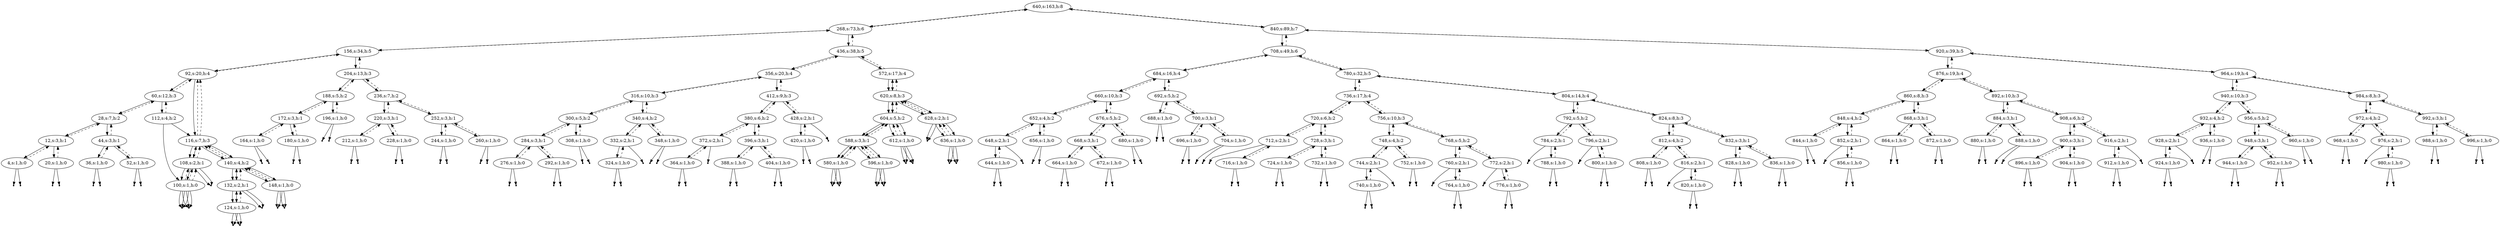 digraph Blahblah{
{rank = same ; "640"};
nulll4 [shape=point];
4 -> nulll4;
4[label="4,s:1,h:0"];
4 -> 12[style=dashed];
nullr4 [shape=point];
4 -> nullr4;
12 -> 4;
12[label="12,s:3,h:1"];
12 -> 28[style=dashed];
nulll20 [shape=point];
20 -> nulll20;
20[label="20,s:1,h:0"];
20 -> 12[style=dashed];
nullr20 [shape=point];
20 -> nullr20;
12 -> 20;
28 -> 12;
28[label="28,s:7,h:2"];
28 -> 60[style=dashed];
nulll36 [shape=point];
36 -> nulll36;
36[label="36,s:1,h:0"];
36 -> 44[style=dashed];
nullr36 [shape=point];
36 -> nullr36;
44 -> 36;
44[label="44,s:3,h:1"];
44 -> 28[style=dashed];
nulll52 [shape=point];
52 -> nulll52;
52[label="52,s:1,h:0"];
52 -> 44[style=dashed];
nullr52 [shape=point];
52 -> nullr52;
44 -> 52;
28 -> 44;
60 -> 28;
60[label="60,s:12,h:3"];
60 -> 92[style=dashed];
nulll100 [shape=point];
100 -> nulll100;
100[label="100,s:1,h:0"];
100 -> 108[style=dashed];
nullr100 [shape=point];
100 -> nullr100;
112 -> 100;
112[label="112,s:4,h:2"];
112 -> 60[style=dashed];
nulll100 [shape=point];
100 -> nulll100;
100[label="100,s:1,h:0"];
100 -> 108[style=dashed];
nullr100 [shape=point];
100 -> nullr100;
108 -> 100;
108[label="108,s:2,h:1"];
108 -> 116[style=dashed];
nullr108 [shape=point];
108 -> nullr108;
116 -> 108;
116[label="116,s:7,h:3"];
116 -> 92[style=dashed];
nulll124 [shape=point];
124 -> nulll124;
124[label="124,s:1,h:0"];
124 -> 132[style=dashed];
nullr124 [shape=point];
124 -> nullr124;
132 -> 124;
132[label="132,s:2,h:1"];
132 -> 140[style=dashed];
nullr132 [shape=point];
132 -> nullr132;
140 -> 132;
140[label="140,s:4,h:2"];
140 -> 116[style=dashed];
nulll148 [shape=point];
148 -> nulll148;
148[label="148,s:1,h:0"];
148 -> 140[style=dashed];
nullr148 [shape=point];
148 -> nullr148;
140 -> 148;
116 -> 140;
112 -> 116;
60 -> 112;
92 -> 60;
92[label="92,s:20,h:4"];
92 -> 156[style=dashed];
nulll100 [shape=point];
100 -> nulll100;
100[label="100,s:1,h:0"];
100 -> 108[style=dashed];
nullr100 [shape=point];
100 -> nullr100;
108 -> 100;
108[label="108,s:2,h:1"];
108 -> 116[style=dashed];
nullr108 [shape=point];
108 -> nullr108;
116 -> 108;
116[label="116,s:7,h:3"];
116 -> 92[style=dashed];
nulll124 [shape=point];
124 -> nulll124;
124[label="124,s:1,h:0"];
124 -> 132[style=dashed];
nullr124 [shape=point];
124 -> nullr124;
132 -> 124;
132[label="132,s:2,h:1"];
132 -> 140[style=dashed];
nullr132 [shape=point];
132 -> nullr132;
140 -> 132;
140[label="140,s:4,h:2"];
140 -> 116[style=dashed];
nulll148 [shape=point];
148 -> nulll148;
148[label="148,s:1,h:0"];
148 -> 140[style=dashed];
nullr148 [shape=point];
148 -> nullr148;
140 -> 148;
116 -> 140;
92 -> 116;
156 -> 92;
156[label="156,s:34,h:5"];
156 -> 268[style=dashed];
nulll164 [shape=point];
164 -> nulll164;
164[label="164,s:1,h:0"];
164 -> 172[style=dashed];
nullr164 [shape=point];
164 -> nullr164;
172 -> 164;
172[label="172,s:3,h:1"];
172 -> 188[style=dashed];
nulll180 [shape=point];
180 -> nulll180;
180[label="180,s:1,h:0"];
180 -> 172[style=dashed];
nullr180 [shape=point];
180 -> nullr180;
172 -> 180;
188 -> 172;
188[label="188,s:5,h:2"];
188 -> 204[style=dashed];
nulll196 [shape=point];
196 -> nulll196;
196[label="196,s:1,h:0"];
196 -> 188[style=dashed];
nullr196 [shape=point];
196 -> nullr196;
188 -> 196;
204 -> 188;
204[label="204,s:13,h:3"];
204 -> 156[style=dashed];
nulll212 [shape=point];
212 -> nulll212;
212[label="212,s:1,h:0"];
212 -> 220[style=dashed];
nullr212 [shape=point];
212 -> nullr212;
220 -> 212;
220[label="220,s:3,h:1"];
220 -> 236[style=dashed];
nulll228 [shape=point];
228 -> nulll228;
228[label="228,s:1,h:0"];
228 -> 220[style=dashed];
nullr228 [shape=point];
228 -> nullr228;
220 -> 228;
236 -> 220;
236[label="236,s:7,h:2"];
236 -> 204[style=dashed];
nulll244 [shape=point];
244 -> nulll244;
244[label="244,s:1,h:0"];
244 -> 252[style=dashed];
nullr244 [shape=point];
244 -> nullr244;
252 -> 244;
252[label="252,s:3,h:1"];
252 -> 236[style=dashed];
nulll260 [shape=point];
260 -> nulll260;
260[label="260,s:1,h:0"];
260 -> 252[style=dashed];
nullr260 [shape=point];
260 -> nullr260;
252 -> 260;
236 -> 252;
204 -> 236;
156 -> 204;
268 -> 156;
268[label="268,s:73,h:6"];
268 -> 640[style=dashed];
nulll276 [shape=point];
276 -> nulll276;
276[label="276,s:1,h:0"];
276 -> 284[style=dashed];
nullr276 [shape=point];
276 -> nullr276;
284 -> 276;
284[label="284,s:3,h:1"];
284 -> 300[style=dashed];
nulll292 [shape=point];
292 -> nulll292;
292[label="292,s:1,h:0"];
292 -> 284[style=dashed];
nullr292 [shape=point];
292 -> nullr292;
284 -> 292;
300 -> 284;
300[label="300,s:5,h:2"];
300 -> 316[style=dashed];
nulll308 [shape=point];
308 -> nulll308;
308[label="308,s:1,h:0"];
308 -> 300[style=dashed];
nullr308 [shape=point];
308 -> nullr308;
300 -> 308;
316 -> 300;
316[label="316,s:10,h:3"];
316 -> 356[style=dashed];
nulll324 [shape=point];
324 -> nulll324;
324[label="324,s:1,h:0"];
324 -> 332[style=dashed];
nullr324 [shape=point];
324 -> nullr324;
332 -> 324;
332[label="332,s:2,h:1"];
332 -> 340[style=dashed];
nullr332 [shape=point];
332 -> nullr332;
340 -> 332;
340[label="340,s:4,h:2"];
340 -> 316[style=dashed];
nulll348 [shape=point];
348 -> nulll348;
348[label="348,s:1,h:0"];
348 -> 340[style=dashed];
nullr348 [shape=point];
348 -> nullr348;
340 -> 348;
316 -> 340;
356 -> 316;
356[label="356,s:20,h:4"];
356 -> 436[style=dashed];
nulll364 [shape=point];
364 -> nulll364;
364[label="364,s:1,h:0"];
364 -> 372[style=dashed];
nullr364 [shape=point];
364 -> nullr364;
372 -> 364;
372[label="372,s:2,h:1"];
372 -> 380[style=dashed];
nullr372 [shape=point];
372 -> nullr372;
380 -> 372;
380[label="380,s:6,h:2"];
380 -> 412[style=dashed];
nulll388 [shape=point];
388 -> nulll388;
388[label="388,s:1,h:0"];
388 -> 396[style=dashed];
nullr388 [shape=point];
388 -> nullr388;
396 -> 388;
396[label="396,s:3,h:1"];
396 -> 380[style=dashed];
nulll404 [shape=point];
404 -> nulll404;
404[label="404,s:1,h:0"];
404 -> 396[style=dashed];
nullr404 [shape=point];
404 -> nullr404;
396 -> 404;
380 -> 396;
412 -> 380;
412[label="412,s:9,h:3"];
412 -> 356[style=dashed];
nulll420 [shape=point];
420 -> nulll420;
420[label="420,s:1,h:0"];
420 -> 428[style=dashed];
nullr420 [shape=point];
420 -> nullr420;
428 -> 420;
428[label="428,s:2,h:1"];
428 -> 412[style=dashed];
nullr428 [shape=point];
428 -> nullr428;
412 -> 428;
356 -> 412;
436 -> 356;
436[label="436,s:38,h:5"];
436 -> 268[style=dashed];
nulll580 [shape=point];
580 -> nulll580;
580[label="580,s:1,h:0"];
580 -> 588[style=dashed];
nullr580 [shape=point];
580 -> nullr580;
588 -> 580;
588[label="588,s:3,h:1"];
588 -> 604[style=dashed];
nulll596 [shape=point];
596 -> nulll596;
596[label="596,s:1,h:0"];
596 -> 588[style=dashed];
nullr596 [shape=point];
596 -> nullr596;
588 -> 596;
604 -> 588;
604[label="604,s:5,h:2"];
604 -> 620[style=dashed];
nulll612 [shape=point];
612 -> nulll612;
612[label="612,s:1,h:0"];
612 -> 604[style=dashed];
nullr612 [shape=point];
612 -> nullr612;
604 -> 612;
620 -> 604;
620[label="620,s:8,h:3"];
620 -> 572[style=dashed];
nulll628 [shape=point];
628 -> nulll628;
628[label="628,s:2,h:1"];
628 -> 620[style=dashed];
nulll636 [shape=point];
636 -> nulll636;
636[label="636,s:1,h:0"];
636 -> 628[style=dashed];
nullr636 [shape=point];
636 -> nullr636;
628 -> 636;
620 -> 628;
572 -> 620;
572[label="572,s:17,h:4"];
572 -> 436[style=dashed];
nulll580 [shape=point];
580 -> nulll580;
580[label="580,s:1,h:0"];
580 -> 588[style=dashed];
nullr580 [shape=point];
580 -> nullr580;
588 -> 580;
588[label="588,s:3,h:1"];
588 -> 604[style=dashed];
nulll596 [shape=point];
596 -> nulll596;
596[label="596,s:1,h:0"];
596 -> 588[style=dashed];
nullr596 [shape=point];
596 -> nullr596;
588 -> 596;
604 -> 588;
604[label="604,s:5,h:2"];
604 -> 620[style=dashed];
nulll612 [shape=point];
612 -> nulll612;
612[label="612,s:1,h:0"];
612 -> 604[style=dashed];
nullr612 [shape=point];
612 -> nullr612;
604 -> 612;
620 -> 604;
620[label="620,s:8,h:3"];
620 -> 572[style=dashed];
nulll628 [shape=point];
628 -> nulll628;
628[label="628,s:2,h:1"];
628 -> 620[style=dashed];
nulll636 [shape=point];
636 -> nulll636;
636[label="636,s:1,h:0"];
636 -> 628[style=dashed];
nullr636 [shape=point];
636 -> nullr636;
628 -> 636;
620 -> 628;
572 -> 620;
436 -> 572;
268 -> 436;
640 -> 268;
640[label="640,s:163,h:8"];
nulll644 [shape=point];
644 -> nulll644;
644[label="644,s:1,h:0"];
644 -> 648[style=dashed];
nullr644 [shape=point];
644 -> nullr644;
648 -> 644;
648[label="648,s:2,h:1"];
648 -> 652[style=dashed];
nullr648 [shape=point];
648 -> nullr648;
652 -> 648;
652[label="652,s:4,h:2"];
652 -> 660[style=dashed];
nulll656 [shape=point];
656 -> nulll656;
656[label="656,s:1,h:0"];
656 -> 652[style=dashed];
nullr656 [shape=point];
656 -> nullr656;
652 -> 656;
660 -> 652;
660[label="660,s:10,h:3"];
660 -> 684[style=dashed];
nulll664 [shape=point];
664 -> nulll664;
664[label="664,s:1,h:0"];
664 -> 668[style=dashed];
nullr664 [shape=point];
664 -> nullr664;
668 -> 664;
668[label="668,s:3,h:1"];
668 -> 676[style=dashed];
nulll672 [shape=point];
672 -> nulll672;
672[label="672,s:1,h:0"];
672 -> 668[style=dashed];
nullr672 [shape=point];
672 -> nullr672;
668 -> 672;
676 -> 668;
676[label="676,s:5,h:2"];
676 -> 660[style=dashed];
nulll680 [shape=point];
680 -> nulll680;
680[label="680,s:1,h:0"];
680 -> 676[style=dashed];
nullr680 [shape=point];
680 -> nullr680;
676 -> 680;
660 -> 676;
684 -> 660;
684[label="684,s:16,h:4"];
684 -> 708[style=dashed];
nulll688 [shape=point];
688 -> nulll688;
688[label="688,s:1,h:0"];
688 -> 692[style=dashed];
nullr688 [shape=point];
688 -> nullr688;
692 -> 688;
692[label="692,s:5,h:2"];
692 -> 684[style=dashed];
nulll696 [shape=point];
696 -> nulll696;
696[label="696,s:1,h:0"];
696 -> 700[style=dashed];
nullr696 [shape=point];
696 -> nullr696;
700 -> 696;
700[label="700,s:3,h:1"];
700 -> 692[style=dashed];
nulll704 [shape=point];
704 -> nulll704;
704[label="704,s:1,h:0"];
704 -> 700[style=dashed];
nullr704 [shape=point];
704 -> nullr704;
700 -> 704;
692 -> 700;
684 -> 692;
708 -> 684;
708[label="708,s:49,h:6"];
708 -> 840[style=dashed];
nulll712 [shape=point];
712 -> nulll712;
712[label="712,s:2,h:1"];
712 -> 720[style=dashed];
nulll716 [shape=point];
716 -> nulll716;
716[label="716,s:1,h:0"];
716 -> 712[style=dashed];
nullr716 [shape=point];
716 -> nullr716;
712 -> 716;
720 -> 712;
720[label="720,s:6,h:2"];
720 -> 736[style=dashed];
nulll724 [shape=point];
724 -> nulll724;
724[label="724,s:1,h:0"];
724 -> 728[style=dashed];
nullr724 [shape=point];
724 -> nullr724;
728 -> 724;
728[label="728,s:3,h:1"];
728 -> 720[style=dashed];
nulll732 [shape=point];
732 -> nulll732;
732[label="732,s:1,h:0"];
732 -> 728[style=dashed];
nullr732 [shape=point];
732 -> nullr732;
728 -> 732;
720 -> 728;
736 -> 720;
736[label="736,s:17,h:4"];
736 -> 780[style=dashed];
nulll740 [shape=point];
740 -> nulll740;
740[label="740,s:1,h:0"];
740 -> 744[style=dashed];
nullr740 [shape=point];
740 -> nullr740;
744 -> 740;
744[label="744,s:2,h:1"];
744 -> 748[style=dashed];
nullr744 [shape=point];
744 -> nullr744;
748 -> 744;
748[label="748,s:4,h:2"];
748 -> 756[style=dashed];
nulll752 [shape=point];
752 -> nulll752;
752[label="752,s:1,h:0"];
752 -> 748[style=dashed];
nullr752 [shape=point];
752 -> nullr752;
748 -> 752;
756 -> 748;
756[label="756,s:10,h:3"];
756 -> 736[style=dashed];
nulll760 [shape=point];
760 -> nulll760;
760[label="760,s:2,h:1"];
760 -> 768[style=dashed];
nulll764 [shape=point];
764 -> nulll764;
764[label="764,s:1,h:0"];
764 -> 760[style=dashed];
nullr764 [shape=point];
764 -> nullr764;
760 -> 764;
768 -> 760;
768[label="768,s:5,h:2"];
768 -> 756[style=dashed];
nulll772 [shape=point];
772 -> nulll772;
772[label="772,s:2,h:1"];
772 -> 768[style=dashed];
nulll776 [shape=point];
776 -> nulll776;
776[label="776,s:1,h:0"];
776 -> 772[style=dashed];
nullr776 [shape=point];
776 -> nullr776;
772 -> 776;
768 -> 772;
756 -> 768;
736 -> 756;
780 -> 736;
780[label="780,s:32,h:5"];
780 -> 708[style=dashed];
nulll784 [shape=point];
784 -> nulll784;
784[label="784,s:2,h:1"];
784 -> 792[style=dashed];
nulll788 [shape=point];
788 -> nulll788;
788[label="788,s:1,h:0"];
788 -> 784[style=dashed];
nullr788 [shape=point];
788 -> nullr788;
784 -> 788;
792 -> 784;
792[label="792,s:5,h:2"];
792 -> 804[style=dashed];
nulll796 [shape=point];
796 -> nulll796;
796[label="796,s:2,h:1"];
796 -> 792[style=dashed];
nulll800 [shape=point];
800 -> nulll800;
800[label="800,s:1,h:0"];
800 -> 796[style=dashed];
nullr800 [shape=point];
800 -> nullr800;
796 -> 800;
792 -> 796;
804 -> 792;
804[label="804,s:14,h:4"];
804 -> 780[style=dashed];
nulll808 [shape=point];
808 -> nulll808;
808[label="808,s:1,h:0"];
808 -> 812[style=dashed];
nullr808 [shape=point];
808 -> nullr808;
812 -> 808;
812[label="812,s:4,h:2"];
812 -> 824[style=dashed];
nulll816 [shape=point];
816 -> nulll816;
816[label="816,s:2,h:1"];
816 -> 812[style=dashed];
nulll820 [shape=point];
820 -> nulll820;
820[label="820,s:1,h:0"];
820 -> 816[style=dashed];
nullr820 [shape=point];
820 -> nullr820;
816 -> 820;
812 -> 816;
824 -> 812;
824[label="824,s:8,h:3"];
824 -> 804[style=dashed];
nulll828 [shape=point];
828 -> nulll828;
828[label="828,s:1,h:0"];
828 -> 832[style=dashed];
nullr828 [shape=point];
828 -> nullr828;
832 -> 828;
832[label="832,s:3,h:1"];
832 -> 824[style=dashed];
nulll836 [shape=point];
836 -> nulll836;
836[label="836,s:1,h:0"];
836 -> 832[style=dashed];
nullr836 [shape=point];
836 -> nullr836;
832 -> 836;
824 -> 832;
804 -> 824;
780 -> 804;
708 -> 780;
840 -> 708;
840[label="840,s:89,h:7"];
840 -> 640[style=dashed];
nulll844 [shape=point];
844 -> nulll844;
844[label="844,s:1,h:0"];
844 -> 848[style=dashed];
nullr844 [shape=point];
844 -> nullr844;
848 -> 844;
848[label="848,s:4,h:2"];
848 -> 860[style=dashed];
nulll852 [shape=point];
852 -> nulll852;
852[label="852,s:2,h:1"];
852 -> 848[style=dashed];
nulll856 [shape=point];
856 -> nulll856;
856[label="856,s:1,h:0"];
856 -> 852[style=dashed];
nullr856 [shape=point];
856 -> nullr856;
852 -> 856;
848 -> 852;
860 -> 848;
860[label="860,s:8,h:3"];
860 -> 876[style=dashed];
nulll864 [shape=point];
864 -> nulll864;
864[label="864,s:1,h:0"];
864 -> 868[style=dashed];
nullr864 [shape=point];
864 -> nullr864;
868 -> 864;
868[label="868,s:3,h:1"];
868 -> 860[style=dashed];
nulll872 [shape=point];
872 -> nulll872;
872[label="872,s:1,h:0"];
872 -> 868[style=dashed];
nullr872 [shape=point];
872 -> nullr872;
868 -> 872;
860 -> 868;
876 -> 860;
876[label="876,s:19,h:4"];
876 -> 920[style=dashed];
nulll880 [shape=point];
880 -> nulll880;
880[label="880,s:1,h:0"];
880 -> 884[style=dashed];
nullr880 [shape=point];
880 -> nullr880;
884 -> 880;
884[label="884,s:3,h:1"];
884 -> 892[style=dashed];
nulll888 [shape=point];
888 -> nulll888;
888[label="888,s:1,h:0"];
888 -> 884[style=dashed];
nullr888 [shape=point];
888 -> nullr888;
884 -> 888;
892 -> 884;
892[label="892,s:10,h:3"];
892 -> 876[style=dashed];
nulll896 [shape=point];
896 -> nulll896;
896[label="896,s:1,h:0"];
896 -> 900[style=dashed];
nullr896 [shape=point];
896 -> nullr896;
900 -> 896;
900[label="900,s:3,h:1"];
900 -> 908[style=dashed];
nulll904 [shape=point];
904 -> nulll904;
904[label="904,s:1,h:0"];
904 -> 900[style=dashed];
nullr904 [shape=point];
904 -> nullr904;
900 -> 904;
908 -> 900;
908[label="908,s:6,h:2"];
908 -> 892[style=dashed];
nulll912 [shape=point];
912 -> nulll912;
912[label="912,s:1,h:0"];
912 -> 916[style=dashed];
nullr912 [shape=point];
912 -> nullr912;
916 -> 912;
916[label="916,s:2,h:1"];
916 -> 908[style=dashed];
nullr916 [shape=point];
916 -> nullr916;
908 -> 916;
892 -> 908;
876 -> 892;
920 -> 876;
920[label="920,s:39,h:5"];
920 -> 840[style=dashed];
nulll924 [shape=point];
924 -> nulll924;
924[label="924,s:1,h:0"];
924 -> 928[style=dashed];
nullr924 [shape=point];
924 -> nullr924;
928 -> 924;
928[label="928,s:2,h:1"];
928 -> 932[style=dashed];
nullr928 [shape=point];
928 -> nullr928;
932 -> 928;
932[label="932,s:4,h:2"];
932 -> 940[style=dashed];
nulll936 [shape=point];
936 -> nulll936;
936[label="936,s:1,h:0"];
936 -> 932[style=dashed];
nullr936 [shape=point];
936 -> nullr936;
932 -> 936;
940 -> 932;
940[label="940,s:10,h:3"];
940 -> 964[style=dashed];
nulll944 [shape=point];
944 -> nulll944;
944[label="944,s:1,h:0"];
944 -> 948[style=dashed];
nullr944 [shape=point];
944 -> nullr944;
948 -> 944;
948[label="948,s:3,h:1"];
948 -> 956[style=dashed];
nulll952 [shape=point];
952 -> nulll952;
952[label="952,s:1,h:0"];
952 -> 948[style=dashed];
nullr952 [shape=point];
952 -> nullr952;
948 -> 952;
956 -> 948;
956[label="956,s:5,h:2"];
956 -> 940[style=dashed];
nulll960 [shape=point];
960 -> nulll960;
960[label="960,s:1,h:0"];
960 -> 956[style=dashed];
nullr960 [shape=point];
960 -> nullr960;
956 -> 960;
940 -> 956;
964 -> 940;
964[label="964,s:19,h:4"];
964 -> 920[style=dashed];
nulll968 [shape=point];
968 -> nulll968;
968[label="968,s:1,h:0"];
968 -> 972[style=dashed];
nullr968 [shape=point];
968 -> nullr968;
972 -> 968;
972[label="972,s:4,h:2"];
972 -> 984[style=dashed];
nulll976 [shape=point];
976 -> nulll976;
976[label="976,s:2,h:1"];
976 -> 972[style=dashed];
nulll980 [shape=point];
980 -> nulll980;
980[label="980,s:1,h:0"];
980 -> 976[style=dashed];
nullr980 [shape=point];
980 -> nullr980;
976 -> 980;
972 -> 976;
984 -> 972;
984[label="984,s:8,h:3"];
984 -> 964[style=dashed];
nulll988 [shape=point];
988 -> nulll988;
988[label="988,s:1,h:0"];
988 -> 992[style=dashed];
nullr988 [shape=point];
988 -> nullr988;
992 -> 988;
992[label="992,s:3,h:1"];
992 -> 984[style=dashed];
nulll996 [shape=point];
996 -> nulll996;
996[label="996,s:1,h:0"];
996 -> 992[style=dashed];
nullr996 [shape=point];
996 -> nullr996;
992 -> 996;
984 -> 992;
964 -> 984;
920 -> 964;
840 -> 920;
640 -> 840;
}